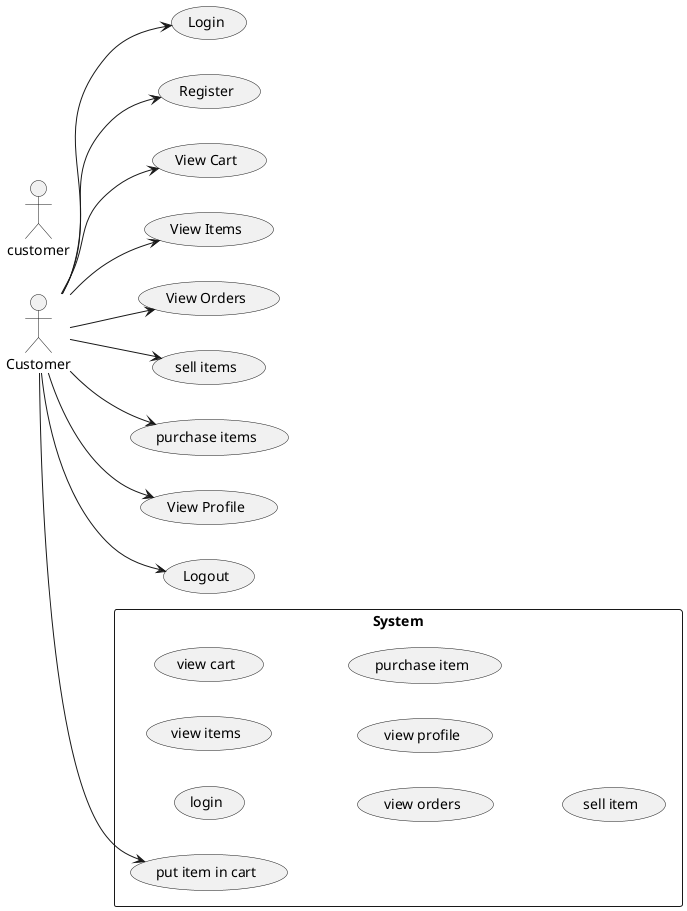 @startuml customer
left to right direction
actor customer
rectangle "System" as system {
    (login)
    (view items)
    (view cart)
    (view orders)
    (view profile)
    (purchase item)
    (sell item)
    (put item in cart)
}

Customer --> (Login)
Customer --> (Register)
Customer --> (put item in cart)
Customer --> (View Cart)
Customer --> (View Items)
Customer --> (View Orders)
Customer --> (sell items)
Customer --> (purchase items)
Customer --> (View Profile)
Customer --> (Logout)


